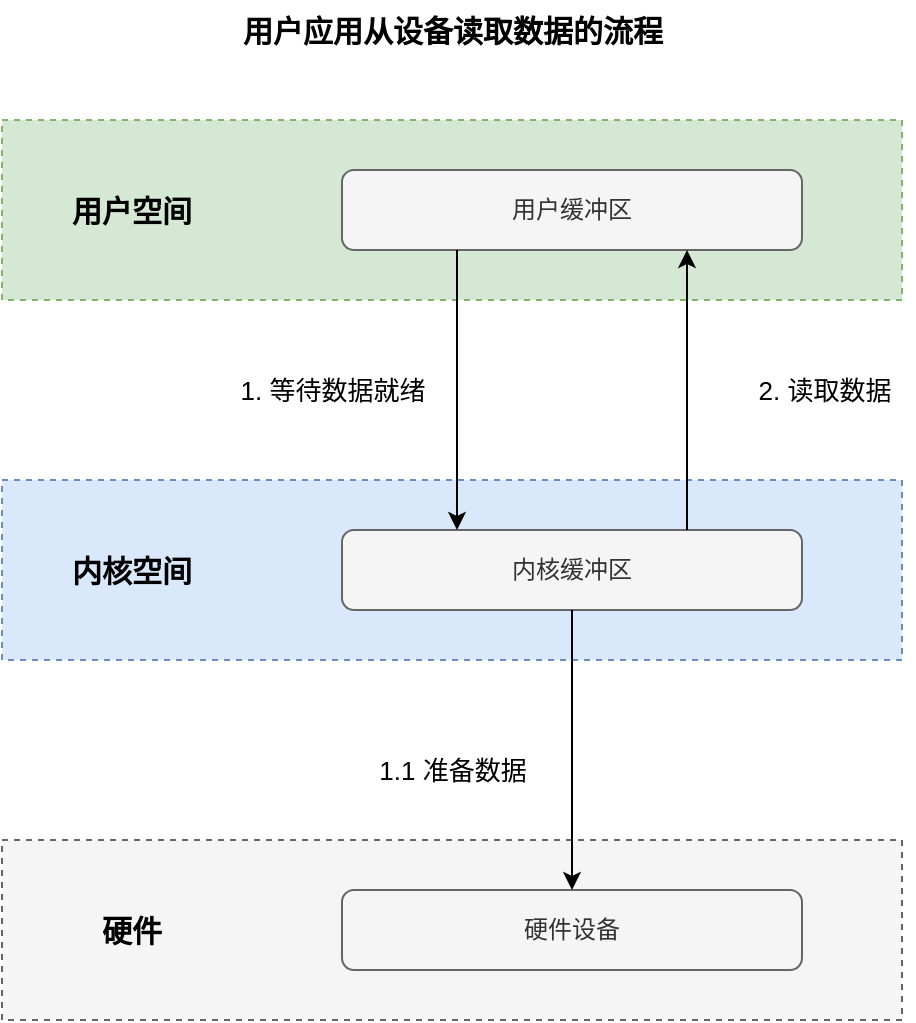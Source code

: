 <mxfile version="24.7.10">
  <diagram name="第 1 页" id="-Y688hWt-vYBH1oa-HEC">
    <mxGraphModel dx="951" dy="610" grid="1" gridSize="10" guides="1" tooltips="1" connect="1" arrows="1" fold="1" page="1" pageScale="1" pageWidth="827" pageHeight="1169" math="0" shadow="0">
      <root>
        <mxCell id="0" />
        <mxCell id="1" parent="0" />
        <mxCell id="o9LezySmh5jXDNd7ZTJF-5" value="" style="group" vertex="1" connectable="0" parent="1">
          <mxGeometry x="189" y="160" width="450" height="90" as="geometry" />
        </mxCell>
        <mxCell id="o9LezySmh5jXDNd7ZTJF-1" value="" style="rounded=0;whiteSpace=wrap;html=1;fillColor=#d5e8d4;strokeColor=#82b366;dashed=1;" vertex="1" parent="o9LezySmh5jXDNd7ZTJF-5">
          <mxGeometry width="450" height="90" as="geometry" />
        </mxCell>
        <mxCell id="o9LezySmh5jXDNd7ZTJF-2" value="用户空间" style="text;html=1;align=center;verticalAlign=middle;whiteSpace=wrap;rounded=0;fontSize=15;fontStyle=1" vertex="1" parent="o9LezySmh5jXDNd7ZTJF-5">
          <mxGeometry x="20" y="30" width="90" height="30" as="geometry" />
        </mxCell>
        <mxCell id="o9LezySmh5jXDNd7ZTJF-4" value="用户缓冲区" style="rounded=1;whiteSpace=wrap;html=1;fillColor=#f5f5f5;strokeColor=#666666;fontColor=#333333;" vertex="1" parent="o9LezySmh5jXDNd7ZTJF-5">
          <mxGeometry x="170" y="25" width="230" height="40" as="geometry" />
        </mxCell>
        <mxCell id="o9LezySmh5jXDNd7ZTJF-6" value="" style="group" vertex="1" connectable="0" parent="1">
          <mxGeometry x="189" y="340" width="450" height="90" as="geometry" />
        </mxCell>
        <mxCell id="o9LezySmh5jXDNd7ZTJF-7" value="" style="rounded=0;whiteSpace=wrap;html=1;fillColor=#dae8fc;strokeColor=#6c8ebf;dashed=1;" vertex="1" parent="o9LezySmh5jXDNd7ZTJF-6">
          <mxGeometry width="450" height="90" as="geometry" />
        </mxCell>
        <mxCell id="o9LezySmh5jXDNd7ZTJF-8" value="内核空间" style="text;html=1;align=center;verticalAlign=middle;whiteSpace=wrap;rounded=0;fontSize=15;fontStyle=1" vertex="1" parent="o9LezySmh5jXDNd7ZTJF-6">
          <mxGeometry x="20" y="30" width="90" height="30" as="geometry" />
        </mxCell>
        <mxCell id="o9LezySmh5jXDNd7ZTJF-9" value="内核缓冲区" style="rounded=1;whiteSpace=wrap;html=1;fillColor=#f5f5f5;strokeColor=#666666;fontColor=#333333;" vertex="1" parent="o9LezySmh5jXDNd7ZTJF-6">
          <mxGeometry x="170" y="25" width="230" height="40" as="geometry" />
        </mxCell>
        <mxCell id="o9LezySmh5jXDNd7ZTJF-11" style="edgeStyle=orthogonalEdgeStyle;rounded=0;orthogonalLoop=1;jettySize=auto;html=1;exitX=0.25;exitY=1;exitDx=0;exitDy=0;entryX=0.25;entryY=0;entryDx=0;entryDy=0;" edge="1" parent="1" source="o9LezySmh5jXDNd7ZTJF-4" target="o9LezySmh5jXDNd7ZTJF-9">
          <mxGeometry relative="1" as="geometry" />
        </mxCell>
        <mxCell id="o9LezySmh5jXDNd7ZTJF-12" value="1. 等待数据就绪" style="text;html=1;align=center;verticalAlign=middle;resizable=0;points=[];autosize=1;strokeColor=none;fillColor=none;fontSize=13;" vertex="1" parent="1">
          <mxGeometry x="294" y="280" width="120" height="30" as="geometry" />
        </mxCell>
        <mxCell id="o9LezySmh5jXDNd7ZTJF-13" style="edgeStyle=orthogonalEdgeStyle;rounded=0;orthogonalLoop=1;jettySize=auto;html=1;exitX=0.75;exitY=0;exitDx=0;exitDy=0;entryX=0.75;entryY=1;entryDx=0;entryDy=0;" edge="1" parent="1" source="o9LezySmh5jXDNd7ZTJF-9" target="o9LezySmh5jXDNd7ZTJF-4">
          <mxGeometry relative="1" as="geometry" />
        </mxCell>
        <mxCell id="o9LezySmh5jXDNd7ZTJF-14" value="2. 读取数据" style="text;html=1;align=center;verticalAlign=middle;resizable=0;points=[];autosize=1;strokeColor=none;fillColor=none;fontSize=13;" vertex="1" parent="1">
          <mxGeometry x="555" y="280" width="90" height="30" as="geometry" />
        </mxCell>
        <mxCell id="o9LezySmh5jXDNd7ZTJF-15" value="" style="group" vertex="1" connectable="0" parent="1">
          <mxGeometry x="189" y="520" width="450" height="90" as="geometry" />
        </mxCell>
        <mxCell id="o9LezySmh5jXDNd7ZTJF-16" value="" style="rounded=0;whiteSpace=wrap;html=1;fillColor=#f5f5f5;strokeColor=#666666;dashed=1;fontColor=#333333;" vertex="1" parent="o9LezySmh5jXDNd7ZTJF-15">
          <mxGeometry width="450" height="90" as="geometry" />
        </mxCell>
        <mxCell id="o9LezySmh5jXDNd7ZTJF-17" value="硬件" style="text;html=1;align=center;verticalAlign=middle;whiteSpace=wrap;rounded=0;fontSize=15;fontStyle=1" vertex="1" parent="o9LezySmh5jXDNd7ZTJF-15">
          <mxGeometry x="20" y="30" width="90" height="30" as="geometry" />
        </mxCell>
        <mxCell id="o9LezySmh5jXDNd7ZTJF-18" value="硬件设备" style="rounded=1;whiteSpace=wrap;html=1;fillColor=#f5f5f5;strokeColor=#666666;fontColor=#333333;" vertex="1" parent="o9LezySmh5jXDNd7ZTJF-15">
          <mxGeometry x="170" y="25" width="230" height="40" as="geometry" />
        </mxCell>
        <mxCell id="o9LezySmh5jXDNd7ZTJF-19" style="edgeStyle=orthogonalEdgeStyle;rounded=0;orthogonalLoop=1;jettySize=auto;html=1;exitX=0.5;exitY=1;exitDx=0;exitDy=0;entryX=0.5;entryY=0;entryDx=0;entryDy=0;" edge="1" parent="1" source="o9LezySmh5jXDNd7ZTJF-9" target="o9LezySmh5jXDNd7ZTJF-18">
          <mxGeometry relative="1" as="geometry" />
        </mxCell>
        <mxCell id="o9LezySmh5jXDNd7ZTJF-20" value="1.1 准备数据" style="text;html=1;align=center;verticalAlign=middle;resizable=0;points=[];autosize=1;strokeColor=none;fillColor=none;fontSize=13;" vertex="1" parent="1">
          <mxGeometry x="364" y="470" width="100" height="30" as="geometry" />
        </mxCell>
        <mxCell id="o9LezySmh5jXDNd7ZTJF-21" value="用户应用从设备读取数据的流程" style="text;html=1;align=center;verticalAlign=middle;resizable=0;points=[];autosize=1;strokeColor=none;fillColor=none;fontSize=15;fontStyle=1" vertex="1" parent="1">
          <mxGeometry x="299" y="100" width="230" height="30" as="geometry" />
        </mxCell>
      </root>
    </mxGraphModel>
  </diagram>
</mxfile>
